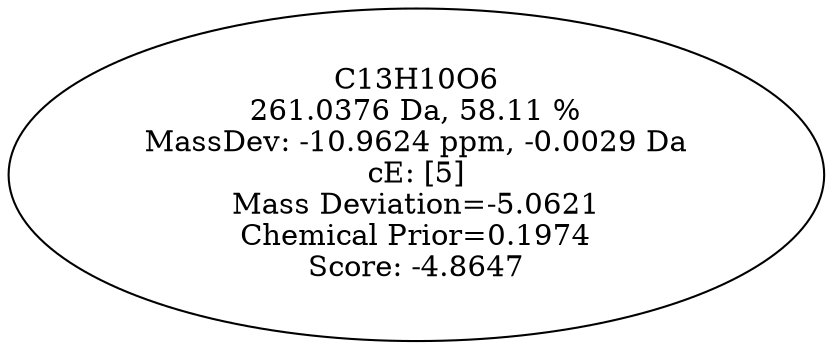 strict digraph {
v1 [label="C13H10O6\n261.0376 Da, 58.11 %\nMassDev: -10.9624 ppm, -0.0029 Da\ncE: [5]\nMass Deviation=-5.0621\nChemical Prior=0.1974\nScore: -4.8647"];
}